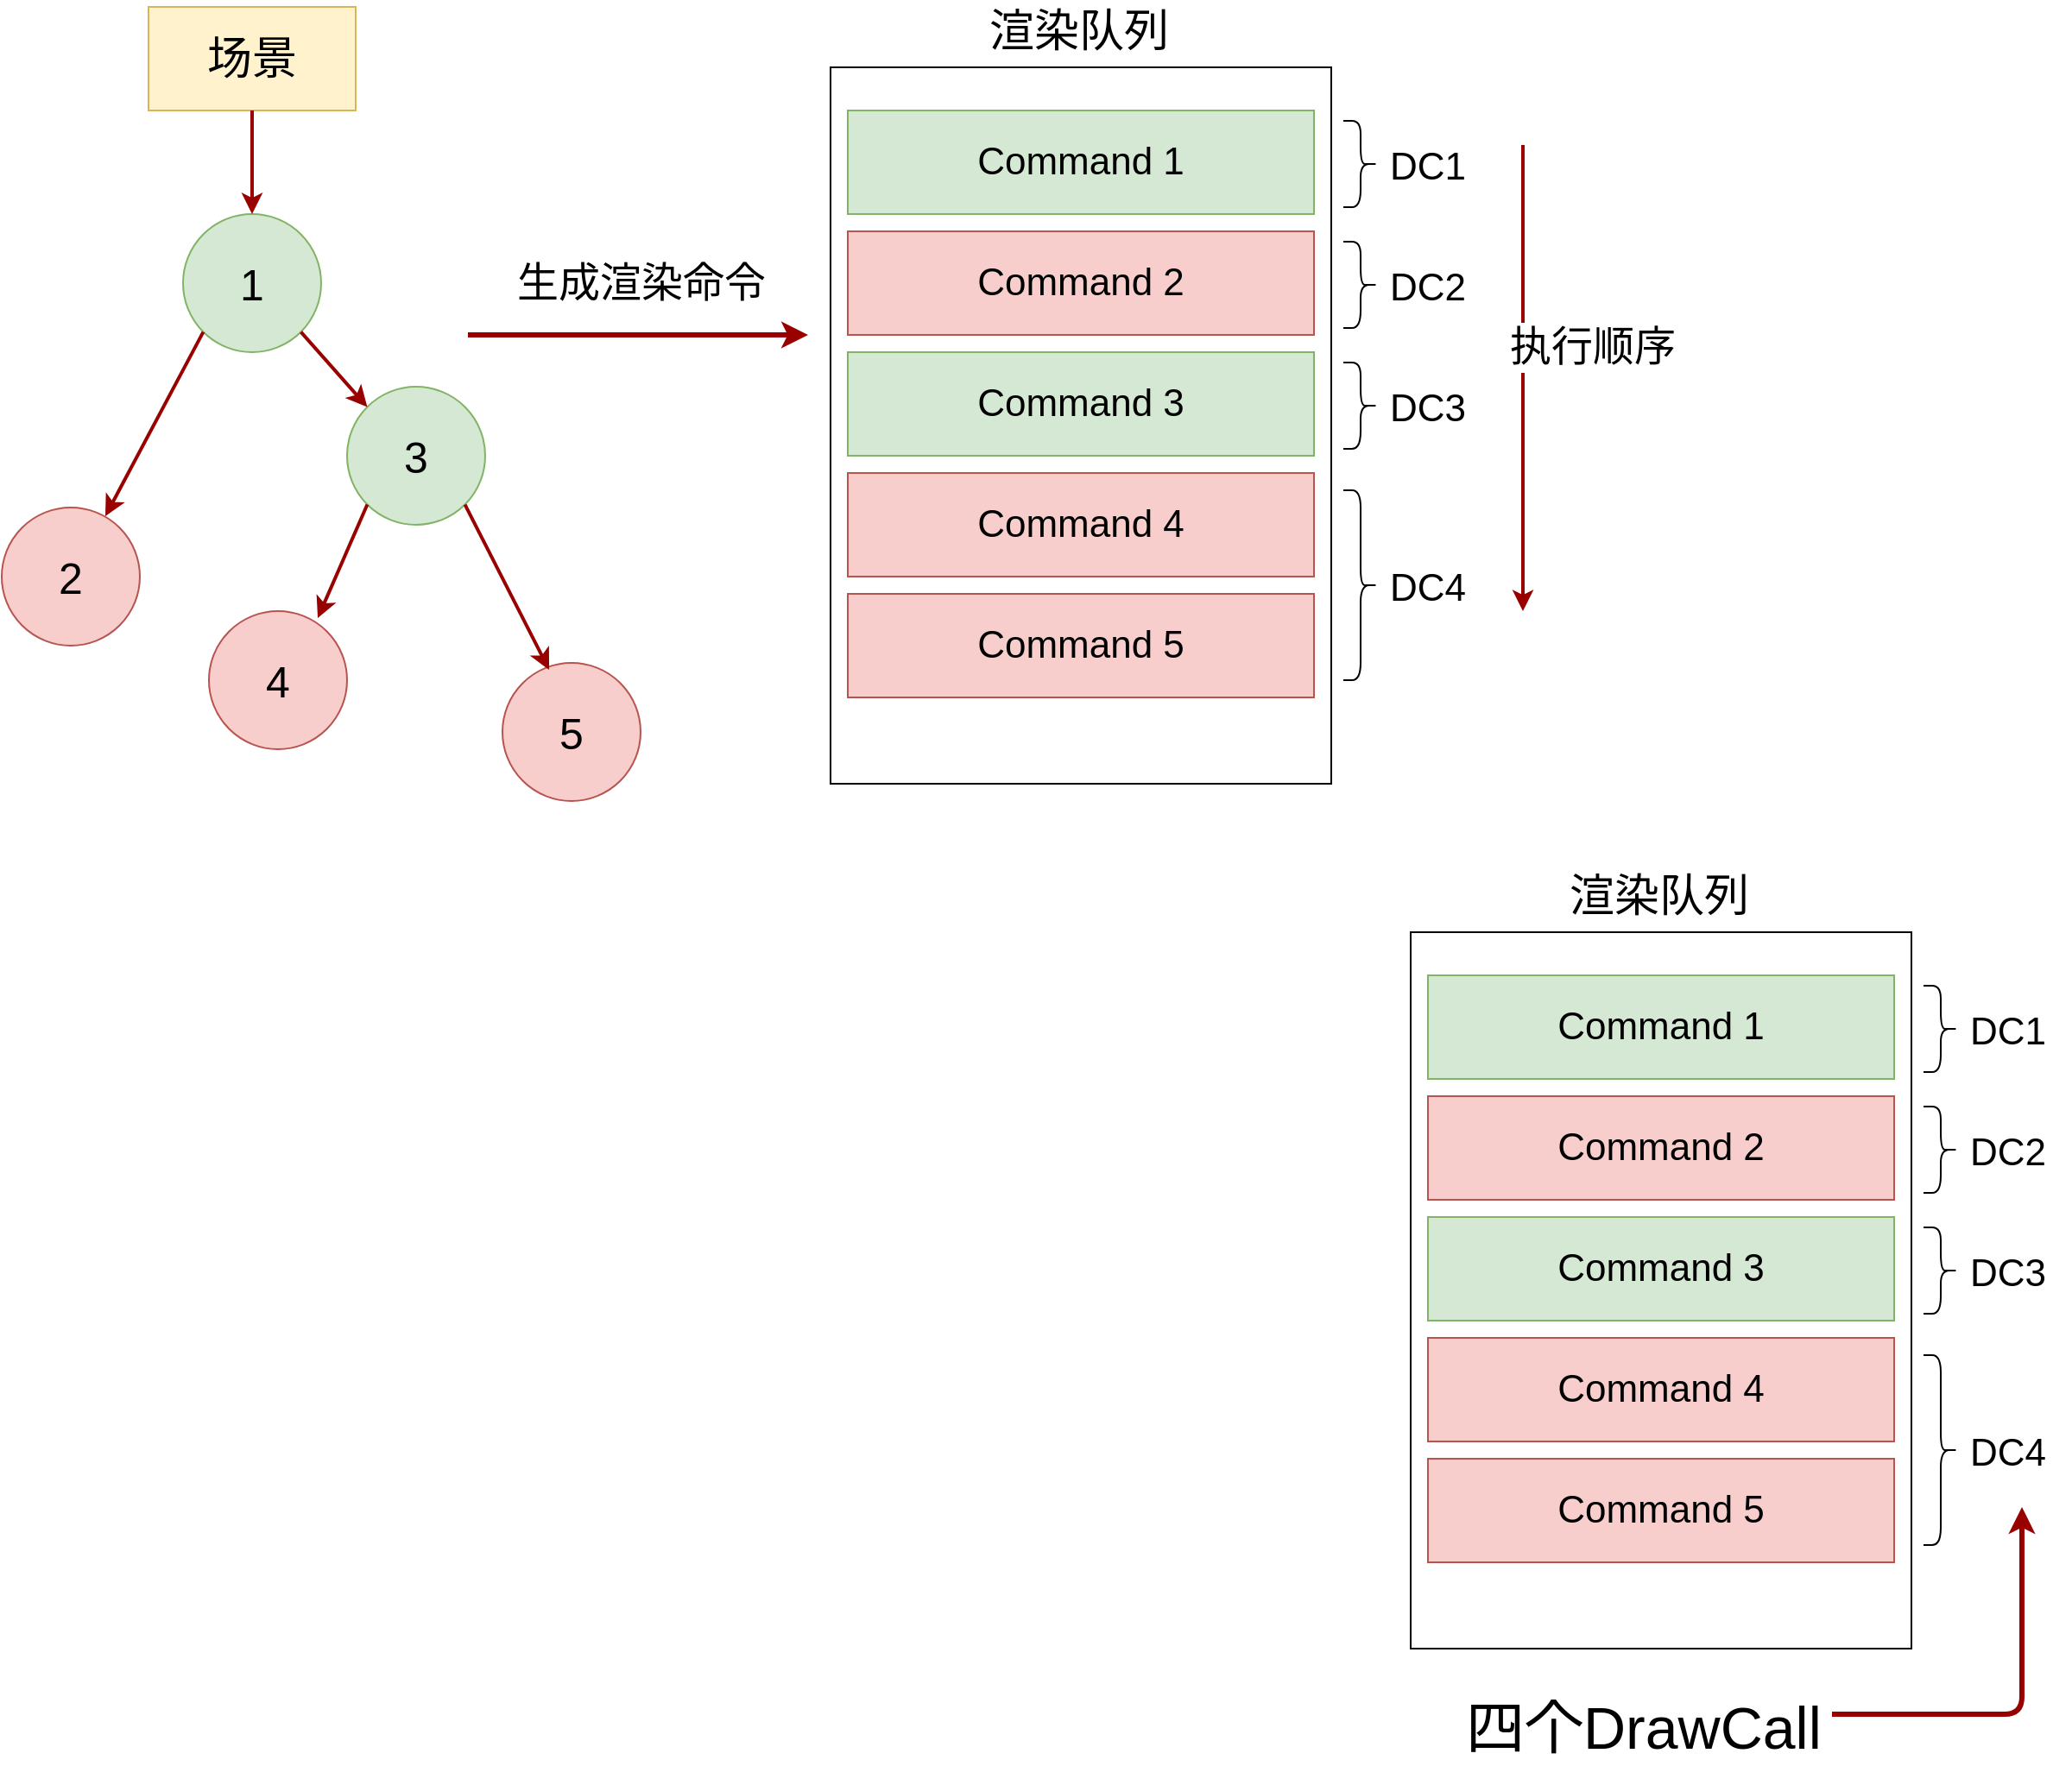 <mxfile pages="1" version="11.2.5" type="github"><diagram id="aju5griq3ecy1XpdHjGF" name="Page-1"><mxGraphModel dx="891" dy="625" grid="1" gridSize="10" guides="1" tooltips="1" connect="1" arrows="1" fold="1" page="1" pageScale="1" pageWidth="3300" pageHeight="4681" math="0" shadow="0"><root><mxCell id="0"/><mxCell id="1" parent="0"/><mxCell id="Qk16__Gm_UNY_XwKmPGN-1" value="&lt;font style=&quot;font-size: 26px&quot;&gt;场景&lt;/font&gt;" style="rounded=0;whiteSpace=wrap;html=1;fillColor=#fff2cc;strokeColor=#d6b656;" parent="1" vertex="1"><mxGeometry x="505" y="840" width="120" height="60" as="geometry"/></mxCell><mxCell id="Qk16__Gm_UNY_XwKmPGN-2" value="&lt;font style=&quot;font-size: 25px&quot;&gt;1&lt;/font&gt;" style="ellipse;whiteSpace=wrap;html=1;aspect=fixed;fillColor=#d5e8d4;strokeColor=#82b366;" parent="1" vertex="1"><mxGeometry x="525" y="960" width="80" height="80" as="geometry"/></mxCell><mxCell id="Qk16__Gm_UNY_XwKmPGN-6" style="edgeStyle=none;comic=0;orthogonalLoop=1;jettySize=auto;html=1;exitX=0.5;exitY=1;exitDx=0;exitDy=0;strokeColor=#990000;strokeWidth=2;fontColor=#000000;fontSize=14;entryX=0.5;entryY=0;entryDx=0;entryDy=0;" parent="1" source="Qk16__Gm_UNY_XwKmPGN-1" target="Qk16__Gm_UNY_XwKmPGN-2" edge="1"><mxGeometry relative="1" as="geometry"><mxPoint x="567.5" y="910" as="sourcePoint"/><mxPoint x="567.5" y="1116" as="targetPoint"/></mxGeometry></mxCell><mxCell id="Qk16__Gm_UNY_XwKmPGN-7" value="&lt;font style=&quot;font-size: 25px&quot;&gt;2&lt;/font&gt;" style="ellipse;whiteSpace=wrap;html=1;aspect=fixed;fillColor=#f8cecc;strokeColor=#b85450;" parent="1" vertex="1"><mxGeometry x="420" y="1130" width="80" height="80" as="geometry"/></mxCell><mxCell id="Qk16__Gm_UNY_XwKmPGN-9" style="edgeStyle=none;comic=0;orthogonalLoop=1;jettySize=auto;html=1;exitX=0;exitY=1;exitDx=0;exitDy=0;strokeColor=#990000;strokeWidth=2;fontColor=#000000;fontSize=14;entryX=0.75;entryY=0.063;entryDx=0;entryDy=0;entryPerimeter=0;" parent="1" source="Qk16__Gm_UNY_XwKmPGN-2" target="Qk16__Gm_UNY_XwKmPGN-7" edge="1"><mxGeometry relative="1" as="geometry"><mxPoint x="565" y="1060" as="sourcePoint"/><mxPoint x="565" y="1120" as="targetPoint"/></mxGeometry></mxCell><mxCell id="Qk16__Gm_UNY_XwKmPGN-11" value="&lt;font style=&quot;font-size: 25px&quot;&gt;3&lt;/font&gt;" style="ellipse;whiteSpace=wrap;html=1;aspect=fixed;fillColor=#d5e8d4;strokeColor=#82b366;" parent="1" vertex="1"><mxGeometry x="620" y="1060" width="80" height="80" as="geometry"/></mxCell><mxCell id="Qk16__Gm_UNY_XwKmPGN-13" style="edgeStyle=none;comic=0;orthogonalLoop=1;jettySize=auto;html=1;exitX=1;exitY=1;exitDx=0;exitDy=0;strokeColor=#990000;strokeWidth=2;fontColor=#000000;fontSize=14;entryX=0;entryY=0;entryDx=0;entryDy=0;" parent="1" source="Qk16__Gm_UNY_XwKmPGN-2" target="Qk16__Gm_UNY_XwKmPGN-11" edge="1"><mxGeometry relative="1" as="geometry"><mxPoint x="546.716" y="1038.284" as="sourcePoint"/><mxPoint x="498.284" y="1151.716" as="targetPoint"/></mxGeometry></mxCell><mxCell id="Qk16__Gm_UNY_XwKmPGN-14" value="&lt;font style=&quot;font-size: 25px&quot;&gt;4&lt;/font&gt;" style="ellipse;whiteSpace=wrap;html=1;aspect=fixed;fillColor=#f8cecc;strokeColor=#b85450;" parent="1" vertex="1"><mxGeometry x="540" y="1190" width="80" height="80" as="geometry"/></mxCell><mxCell id="Qk16__Gm_UNY_XwKmPGN-15" value="&lt;font style=&quot;font-size: 25px&quot;&gt;5&lt;/font&gt;" style="ellipse;whiteSpace=wrap;html=1;aspect=fixed;fillColor=#f8cecc;strokeColor=#b85450;" parent="1" vertex="1"><mxGeometry x="710" y="1220" width="80" height="80" as="geometry"/></mxCell><mxCell id="Qk16__Gm_UNY_XwKmPGN-16" style="edgeStyle=none;comic=0;orthogonalLoop=1;jettySize=auto;html=1;exitX=0;exitY=1;exitDx=0;exitDy=0;strokeColor=#990000;strokeWidth=2;fontColor=#000000;fontSize=14;entryX=0.788;entryY=0.05;entryDx=0;entryDy=0;entryPerimeter=0;" parent="1" source="Qk16__Gm_UNY_XwKmPGN-11" target="Qk16__Gm_UNY_XwKmPGN-14" edge="1"><mxGeometry relative="1" as="geometry"><mxPoint x="630.784" y="1139.784" as="sourcePoint"/><mxPoint x="669.216" y="1183.216" as="targetPoint"/></mxGeometry></mxCell><mxCell id="Qk16__Gm_UNY_XwKmPGN-17" style="edgeStyle=none;comic=0;orthogonalLoop=1;jettySize=auto;html=1;exitX=1;exitY=1;exitDx=0;exitDy=0;strokeColor=#990000;strokeWidth=2;fontColor=#000000;fontSize=14;entryX=0.338;entryY=0.05;entryDx=0;entryDy=0;entryPerimeter=0;" parent="1" source="Qk16__Gm_UNY_XwKmPGN-11" target="Qk16__Gm_UNY_XwKmPGN-15" edge="1"><mxGeometry relative="1" as="geometry"><mxPoint x="710.784" y="1159.784" as="sourcePoint"/><mxPoint x="749.216" y="1203.216" as="targetPoint"/></mxGeometry></mxCell><mxCell id="Qk16__Gm_UNY_XwKmPGN-18" style="edgeStyle=none;comic=0;orthogonalLoop=1;jettySize=auto;html=1;strokeColor=#990000;strokeWidth=3;fontColor=#000000;fontSize=14;" parent="1" edge="1"><mxGeometry relative="1" as="geometry"><mxPoint x="690" y="1030" as="sourcePoint"/><mxPoint x="887" y="1030" as="targetPoint"/></mxGeometry></mxCell><mxCell id="Qk16__Gm_UNY_XwKmPGN-35" value="&lt;font style=&quot;font-size: 24px&quot;&gt;生成渲染命令&lt;/font&gt;" style="text;html=1;resizable=0;points=[];align=center;verticalAlign=middle;labelBackgroundColor=#ffffff;" parent="Qk16__Gm_UNY_XwKmPGN-18" vertex="1" connectable="0"><mxGeometry x="-0.356" y="-2" relative="1" as="geometry"><mxPoint x="36" y="-32" as="offset"/></mxGeometry></mxCell><mxCell id="Qk16__Gm_UNY_XwKmPGN-19" value="&lt;span style=&quot;font-size: 26px&quot;&gt;渲染队列&lt;/span&gt;" style="text;html=1;resizable=0;points=[];autosize=1;align=left;verticalAlign=top;spacingTop=-4;" parent="1" vertex="1"><mxGeometry x="990" y="836" width="120" height="20" as="geometry"/></mxCell><mxCell id="Qk16__Gm_UNY_XwKmPGN-21" value="" style="whiteSpace=wrap;html=1;" parent="1" vertex="1"><mxGeometry x="900" y="875" width="290" height="415" as="geometry"/></mxCell><mxCell id="Qk16__Gm_UNY_XwKmPGN-22" value="&lt;font&gt;&lt;span style=&quot;font-size: 22px&quot;&gt;Command 1&lt;/span&gt;&lt;/font&gt;" style="rounded=0;whiteSpace=wrap;html=1;fillColor=#d5e8d4;strokeColor=#82b366;fontStyle=0" parent="1" vertex="1"><mxGeometry x="910" y="900" width="270" height="60" as="geometry"/></mxCell><mxCell id="Qk16__Gm_UNY_XwKmPGN-23" value="&lt;font&gt;&lt;span style=&quot;font-size: 22px&quot;&gt;Command 2&lt;/span&gt;&lt;/font&gt;" style="rounded=0;whiteSpace=wrap;html=1;fillColor=#f8cecc;strokeColor=#b85450;fontStyle=0" parent="1" vertex="1"><mxGeometry x="910" y="970" width="270" height="60" as="geometry"/></mxCell><mxCell id="Qk16__Gm_UNY_XwKmPGN-26" value="&lt;font&gt;&lt;span style=&quot;font-size: 22px&quot;&gt;Command 3&lt;/span&gt;&lt;/font&gt;" style="rounded=0;whiteSpace=wrap;html=1;fillColor=#d5e8d4;strokeColor=#82b366;fontStyle=0" parent="1" vertex="1"><mxGeometry x="910" y="1040" width="270" height="60" as="geometry"/></mxCell><mxCell id="Qk16__Gm_UNY_XwKmPGN-27" value="&lt;font&gt;&lt;span style=&quot;font-size: 22px&quot;&gt;Command 4&lt;br&gt;&lt;/span&gt;&lt;/font&gt;" style="rounded=0;whiteSpace=wrap;html=1;fillColor=#f8cecc;strokeColor=#b85450;fontStyle=0" parent="1" vertex="1"><mxGeometry x="910" y="1110" width="270" height="60" as="geometry"/></mxCell><mxCell id="Qk16__Gm_UNY_XwKmPGN-29" value="&lt;font&gt;&lt;span style=&quot;font-size: 22px&quot;&gt;Command 5&lt;/span&gt;&lt;/font&gt;" style="rounded=0;whiteSpace=wrap;html=1;fillColor=#f8cecc;strokeColor=#b85450;fontStyle=0" parent="1" vertex="1"><mxGeometry x="910" y="1180" width="270" height="60" as="geometry"/></mxCell><mxCell id="Qk16__Gm_UNY_XwKmPGN-32" style="edgeStyle=none;comic=0;orthogonalLoop=1;jettySize=auto;html=1;strokeColor=#990000;strokeWidth=2;fontColor=#000000;fontSize=14;" parent="1" edge="1"><mxGeometry relative="1" as="geometry"><mxPoint x="1301" y="920" as="sourcePoint"/><mxPoint x="1301" y="1190" as="targetPoint"/></mxGeometry></mxCell><mxCell id="Qk16__Gm_UNY_XwKmPGN-34" value="&lt;font style=&quot;font-size: 24px&quot;&gt;执行顺序&lt;/font&gt;" style="text;html=1;resizable=0;points=[];align=center;verticalAlign=middle;labelBackgroundColor=#ffffff;" parent="Qk16__Gm_UNY_XwKmPGN-32" vertex="1" connectable="0"><mxGeometry x="-0.109" relative="1" as="geometry"><mxPoint x="40" y="-3.5" as="offset"/></mxGeometry></mxCell><mxCell id="Qk16__Gm_UNY_XwKmPGN-36" value="" style="shape=curlyBracket;whiteSpace=wrap;html=1;rounded=1;rotation=180;" parent="1" vertex="1"><mxGeometry x="1197" y="1120" width="20" height="110" as="geometry"/></mxCell><mxCell id="Qk16__Gm_UNY_XwKmPGN-37" value="" style="shape=curlyBracket;whiteSpace=wrap;html=1;rounded=1;rotation=180;" parent="1" vertex="1"><mxGeometry x="1197" y="906" width="20" height="50" as="geometry"/></mxCell><mxCell id="Qk16__Gm_UNY_XwKmPGN-38" value="" style="shape=curlyBracket;whiteSpace=wrap;html=1;rounded=1;rotation=180;" parent="1" vertex="1"><mxGeometry x="1197" y="976" width="20" height="50" as="geometry"/></mxCell><mxCell id="Qk16__Gm_UNY_XwKmPGN-39" value="" style="shape=curlyBracket;whiteSpace=wrap;html=1;rounded=1;rotation=180;" parent="1" vertex="1"><mxGeometry x="1197" y="1046" width="20" height="50" as="geometry"/></mxCell><mxCell id="Qk16__Gm_UNY_XwKmPGN-40" value="&lt;font style=&quot;font-size: 22px&quot;&gt;DC1&lt;/font&gt;" style="text;html=1;resizable=0;points=[];autosize=1;align=left;verticalAlign=top;spacingTop=-4;" parent="1" vertex="1"><mxGeometry x="1222" y="917" width="60" height="20" as="geometry"/></mxCell><mxCell id="Qk16__Gm_UNY_XwKmPGN-41" value="&lt;font style=&quot;font-size: 22px&quot;&gt;DC2&lt;/font&gt;" style="text;html=1;resizable=0;points=[];autosize=1;align=left;verticalAlign=top;spacingTop=-4;" parent="1" vertex="1"><mxGeometry x="1222" y="987" width="60" height="20" as="geometry"/></mxCell><mxCell id="Qk16__Gm_UNY_XwKmPGN-42" value="&lt;font style=&quot;font-size: 22px&quot;&gt;DC3&lt;/font&gt;" style="text;html=1;resizable=0;points=[];autosize=1;align=left;verticalAlign=top;spacingTop=-4;" parent="1" vertex="1"><mxGeometry x="1222" y="1057" width="60" height="20" as="geometry"/></mxCell><mxCell id="Qk16__Gm_UNY_XwKmPGN-43" value="&lt;font style=&quot;font-size: 22px&quot;&gt;DC4&lt;/font&gt;" style="text;html=1;resizable=0;points=[];autosize=1;align=left;verticalAlign=top;spacingTop=-4;" parent="1" vertex="1"><mxGeometry x="1222" y="1161" width="60" height="20" as="geometry"/></mxCell><mxCell id="nvKiYprFiSWtrOhTC6IE-14" value="&lt;span style=&quot;font-size: 26px&quot;&gt;渲染队列&lt;/span&gt;" style="text;html=1;resizable=0;points=[];autosize=1;align=left;verticalAlign=top;spacingTop=-4;" vertex="1" parent="1"><mxGeometry x="1326" y="1337" width="120" height="20" as="geometry"/></mxCell><mxCell id="nvKiYprFiSWtrOhTC6IE-15" value="" style="whiteSpace=wrap;html=1;" vertex="1" parent="1"><mxGeometry x="1236" y="1376" width="290" height="415" as="geometry"/></mxCell><mxCell id="nvKiYprFiSWtrOhTC6IE-16" value="&lt;font&gt;&lt;span style=&quot;font-size: 22px&quot;&gt;Command 1&lt;/span&gt;&lt;/font&gt;" style="rounded=0;whiteSpace=wrap;html=1;fillColor=#d5e8d4;strokeColor=#82b366;fontStyle=0" vertex="1" parent="1"><mxGeometry x="1246" y="1401" width="270" height="60" as="geometry"/></mxCell><mxCell id="nvKiYprFiSWtrOhTC6IE-17" value="&lt;font&gt;&lt;span style=&quot;font-size: 22px&quot;&gt;Command 2&lt;/span&gt;&lt;/font&gt;" style="rounded=0;whiteSpace=wrap;html=1;fillColor=#f8cecc;strokeColor=#b85450;fontStyle=0" vertex="1" parent="1"><mxGeometry x="1246" y="1471" width="270" height="60" as="geometry"/></mxCell><mxCell id="nvKiYprFiSWtrOhTC6IE-18" value="&lt;font&gt;&lt;span style=&quot;font-size: 22px&quot;&gt;Command 3&lt;/span&gt;&lt;/font&gt;" style="rounded=0;whiteSpace=wrap;html=1;fillColor=#d5e8d4;strokeColor=#82b366;fontStyle=0" vertex="1" parent="1"><mxGeometry x="1246" y="1541" width="270" height="60" as="geometry"/></mxCell><mxCell id="nvKiYprFiSWtrOhTC6IE-19" value="&lt;font&gt;&lt;span style=&quot;font-size: 22px&quot;&gt;Command 4&lt;br&gt;&lt;/span&gt;&lt;/font&gt;" style="rounded=0;whiteSpace=wrap;html=1;fillColor=#f8cecc;strokeColor=#b85450;fontStyle=0" vertex="1" parent="1"><mxGeometry x="1246" y="1611" width="270" height="60" as="geometry"/></mxCell><mxCell id="nvKiYprFiSWtrOhTC6IE-20" value="&lt;font&gt;&lt;span style=&quot;font-size: 22px&quot;&gt;Command 5&lt;/span&gt;&lt;/font&gt;" style="rounded=0;whiteSpace=wrap;html=1;fillColor=#f8cecc;strokeColor=#b85450;fontStyle=0" vertex="1" parent="1"><mxGeometry x="1246" y="1681" width="270" height="60" as="geometry"/></mxCell><mxCell id="nvKiYprFiSWtrOhTC6IE-23" value="" style="shape=curlyBracket;whiteSpace=wrap;html=1;rounded=1;rotation=180;" vertex="1" parent="1"><mxGeometry x="1533" y="1621" width="20" height="110" as="geometry"/></mxCell><mxCell id="nvKiYprFiSWtrOhTC6IE-24" value="" style="shape=curlyBracket;whiteSpace=wrap;html=1;rounded=1;rotation=180;" vertex="1" parent="1"><mxGeometry x="1533" y="1407" width="20" height="50" as="geometry"/></mxCell><mxCell id="nvKiYprFiSWtrOhTC6IE-25" value="" style="shape=curlyBracket;whiteSpace=wrap;html=1;rounded=1;rotation=180;" vertex="1" parent="1"><mxGeometry x="1533" y="1477" width="20" height="50" as="geometry"/></mxCell><mxCell id="nvKiYprFiSWtrOhTC6IE-26" value="" style="shape=curlyBracket;whiteSpace=wrap;html=1;rounded=1;rotation=180;" vertex="1" parent="1"><mxGeometry x="1533" y="1547" width="20" height="50" as="geometry"/></mxCell><mxCell id="nvKiYprFiSWtrOhTC6IE-27" value="&lt;font style=&quot;font-size: 22px&quot;&gt;DC1&lt;/font&gt;" style="text;html=1;resizable=0;points=[];autosize=1;align=left;verticalAlign=top;spacingTop=-4;" vertex="1" parent="1"><mxGeometry x="1558" y="1418" width="60" height="20" as="geometry"/></mxCell><mxCell id="nvKiYprFiSWtrOhTC6IE-28" value="&lt;font style=&quot;font-size: 22px&quot;&gt;DC2&lt;/font&gt;" style="text;html=1;resizable=0;points=[];autosize=1;align=left;verticalAlign=top;spacingTop=-4;" vertex="1" parent="1"><mxGeometry x="1558" y="1488" width="60" height="20" as="geometry"/></mxCell><mxCell id="nvKiYprFiSWtrOhTC6IE-29" value="&lt;font style=&quot;font-size: 22px&quot;&gt;DC3&lt;/font&gt;" style="text;html=1;resizable=0;points=[];autosize=1;align=left;verticalAlign=top;spacingTop=-4;" vertex="1" parent="1"><mxGeometry x="1558" y="1558" width="60" height="20" as="geometry"/></mxCell><mxCell id="nvKiYprFiSWtrOhTC6IE-30" value="&lt;font style=&quot;font-size: 22px&quot;&gt;DC4&lt;/font&gt;" style="text;html=1;resizable=0;points=[];autosize=1;align=left;verticalAlign=top;spacingTop=-4;" vertex="1" parent="1"><mxGeometry x="1558" y="1662" width="60" height="20" as="geometry"/></mxCell><mxCell id="nvKiYprFiSWtrOhTC6IE-31" value="&lt;font style=&quot;font-size: 34px&quot;&gt;四个DrawCall&lt;/font&gt;" style="text;html=1;resizable=0;points=[];autosize=1;align=left;verticalAlign=top;spacingTop=-4;" vertex="1" parent="1"><mxGeometry x="1266" y="1814" width="220" height="20" as="geometry"/></mxCell><mxCell id="nvKiYprFiSWtrOhTC6IE-32" style="edgeStyle=none;comic=0;orthogonalLoop=1;jettySize=auto;html=1;strokeColor=#990000;strokeWidth=3;fontColor=#000000;fontSize=14;" edge="1" parent="1"><mxGeometry relative="1" as="geometry"><mxPoint x="1480" y="1829" as="sourcePoint"/><mxPoint x="1590" y="1709" as="targetPoint"/><Array as="points"><mxPoint x="1590" y="1829"/></Array></mxGeometry></mxCell></root></mxGraphModel></diagram></mxfile>
